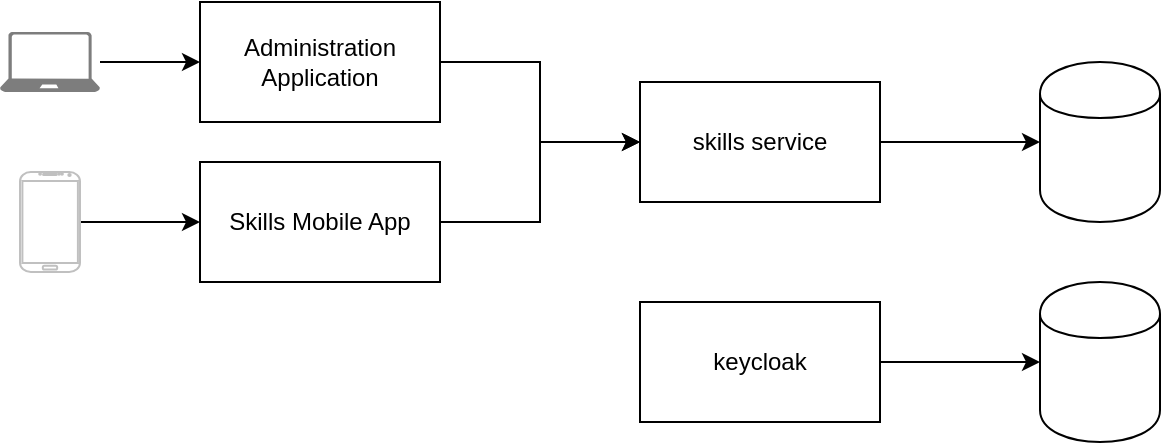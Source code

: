 <mxfile version="10.7.9" type="device"><diagram id="Q8bqLSWMqvaylUAOhynq" name="Page-1"><mxGraphModel dx="1154" dy="757" grid="1" gridSize="10" guides="1" tooltips="1" connect="1" arrows="1" fold="1" page="1" pageScale="1" pageWidth="827" pageHeight="1169" math="0" shadow="0"><root><mxCell id="0"/><mxCell id="1" parent="0"/><mxCell id="qZWgNcJwd_UwKiXrhlU8-5" style="edgeStyle=orthogonalEdgeStyle;rounded=0;orthogonalLoop=1;jettySize=auto;html=1;" parent="1" source="qZWgNcJwd_UwKiXrhlU8-1" target="qZWgNcJwd_UwKiXrhlU8-4" edge="1"><mxGeometry relative="1" as="geometry"/></mxCell><mxCell id="qZWgNcJwd_UwKiXrhlU8-1" value="skills service&lt;br&gt;" style="rounded=0;whiteSpace=wrap;html=1;" parent="1" vertex="1"><mxGeometry x="443" y="110" width="120" height="60" as="geometry"/></mxCell><mxCell id="qZWgNcJwd_UwKiXrhlU8-6" style="edgeStyle=orthogonalEdgeStyle;rounded=0;orthogonalLoop=1;jettySize=auto;html=1;" parent="1" source="qZWgNcJwd_UwKiXrhlU8-2" target="qZWgNcJwd_UwKiXrhlU8-1" edge="1"><mxGeometry relative="1" as="geometry"/></mxCell><mxCell id="qZWgNcJwd_UwKiXrhlU8-2" value="Administration Application&lt;br&gt;" style="rounded=0;whiteSpace=wrap;html=1;" parent="1" vertex="1"><mxGeometry x="223" y="70" width="120" height="60" as="geometry"/></mxCell><mxCell id="qZWgNcJwd_UwKiXrhlU8-7" style="edgeStyle=orthogonalEdgeStyle;rounded=0;orthogonalLoop=1;jettySize=auto;html=1;" parent="1" source="qZWgNcJwd_UwKiXrhlU8-3" target="qZWgNcJwd_UwKiXrhlU8-1" edge="1"><mxGeometry relative="1" as="geometry"/></mxCell><mxCell id="qZWgNcJwd_UwKiXrhlU8-3" value="Skills Mobile App" style="rounded=0;whiteSpace=wrap;html=1;" parent="1" vertex="1"><mxGeometry x="223" y="150" width="120" height="60" as="geometry"/></mxCell><mxCell id="qZWgNcJwd_UwKiXrhlU8-4" value="" style="shape=cylinder;whiteSpace=wrap;html=1;boundedLbl=1;backgroundOutline=1;" parent="1" vertex="1"><mxGeometry x="643" y="100" width="60" height="80" as="geometry"/></mxCell><mxCell id="qZWgNcJwd_UwKiXrhlU8-9" style="edgeStyle=orthogonalEdgeStyle;rounded=0;orthogonalLoop=1;jettySize=auto;html=1;" parent="1" source="qZWgNcJwd_UwKiXrhlU8-8" target="qZWgNcJwd_UwKiXrhlU8-3" edge="1"><mxGeometry relative="1" as="geometry"/></mxCell><mxCell id="qZWgNcJwd_UwKiXrhlU8-8" value="" style="verticalLabelPosition=bottom;verticalAlign=top;html=1;shadow=0;dashed=0;strokeWidth=1;shape=mxgraph.android.phone2;fillColor=#ffffff;strokeColor=#c0c0c0;" parent="1" vertex="1"><mxGeometry x="133" y="155" width="30" height="50" as="geometry"/></mxCell><mxCell id="qZWgNcJwd_UwKiXrhlU8-11" style="edgeStyle=orthogonalEdgeStyle;rounded=0;orthogonalLoop=1;jettySize=auto;html=1;" parent="1" source="qZWgNcJwd_UwKiXrhlU8-10" target="qZWgNcJwd_UwKiXrhlU8-2" edge="1"><mxGeometry relative="1" as="geometry"/></mxCell><mxCell id="qZWgNcJwd_UwKiXrhlU8-10" value="" style="pointerEvents=1;shadow=0;dashed=0;html=1;strokeColor=none;labelPosition=center;verticalLabelPosition=bottom;verticalAlign=top;align=center;shape=mxgraph.azure.laptop;fillColor=#7D7D7D;" parent="1" vertex="1"><mxGeometry x="123" y="85" width="50" height="30" as="geometry"/></mxCell><mxCell id="4huPP_XOWTrX6QZaedhQ-4" style="edgeStyle=orthogonalEdgeStyle;rounded=0;orthogonalLoop=1;jettySize=auto;html=1;" edge="1" parent="1" source="4huPP_XOWTrX6QZaedhQ-1" target="4huPP_XOWTrX6QZaedhQ-2"><mxGeometry relative="1" as="geometry"/></mxCell><mxCell id="4huPP_XOWTrX6QZaedhQ-1" value="keycloak" style="rounded=0;whiteSpace=wrap;html=1;" vertex="1" parent="1"><mxGeometry x="443" y="220" width="120" height="60" as="geometry"/></mxCell><mxCell id="4huPP_XOWTrX6QZaedhQ-2" value="" style="shape=cylinder;whiteSpace=wrap;html=1;boundedLbl=1;backgroundOutline=1;" vertex="1" parent="1"><mxGeometry x="643" y="210" width="60" height="80" as="geometry"/></mxCell></root></mxGraphModel></diagram></mxfile>